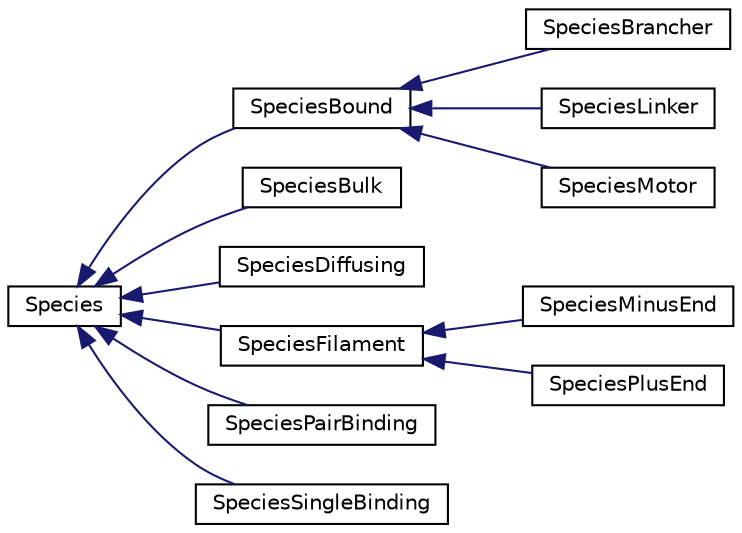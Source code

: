 digraph "Graphical Class Hierarchy"
{
 // INTERACTIVE_SVG=YES
  edge [fontname="Helvetica",fontsize="10",labelfontname="Helvetica",labelfontsize="10"];
  node [fontname="Helvetica",fontsize="10",shape=record];
  rankdir="LR";
  Node0 [label="Species",height=0.2,width=0.4,color="black", fillcolor="white", style="filled",URL="$classSpecies.html",tooltip="Represents chemical molecules, tracks their copy number and can be used in Reactions. "];
  Node0 -> Node1 [dir="back",color="midnightblue",fontsize="10",style="solid",fontname="Helvetica"];
  Node1 [label="SpeciesBound",height=0.2,width=0.4,color="black", fillcolor="white", style="filled",URL="$classSpeciesBound.html",tooltip="Used for species that can be bound to a Filament. "];
  Node1 -> Node2 [dir="back",color="midnightblue",fontsize="10",style="solid",fontname="Helvetica"];
  Node2 [label="SpeciesBrancher",height=0.2,width=0.4,color="black", fillcolor="white", style="filled",URL="$classSpeciesBrancher.html",tooltip="Used for species that can be bound to a Filament. "];
  Node1 -> Node3 [dir="back",color="midnightblue",fontsize="10",style="solid",fontname="Helvetica"];
  Node3 [label="SpeciesLinker",height=0.2,width=0.4,color="black", fillcolor="white", style="filled",URL="$classSpeciesLinker.html",tooltip="Used for species that can be bound to a Filament. "];
  Node1 -> Node4 [dir="back",color="midnightblue",fontsize="10",style="solid",fontname="Helvetica"];
  Node4 [label="SpeciesMotor",height=0.2,width=0.4,color="black", fillcolor="white", style="filled",URL="$classSpeciesMotor.html",tooltip="Used for species that can be bound to a Filament. "];
  Node0 -> Node5 [dir="back",color="midnightblue",fontsize="10",style="solid",fontname="Helvetica"];
  Node5 [label="SpeciesBulk",height=0.2,width=0.4,color="black", fillcolor="white", style="filled",URL="$classSpeciesBulk.html",tooltip="Used for species without spatial information (i.e. well-mixed in the container) "];
  Node0 -> Node6 [dir="back",color="midnightblue",fontsize="10",style="solid",fontname="Helvetica"];
  Node6 [label="SpeciesDiffusing",height=0.2,width=0.4,color="black", fillcolor="white", style="filled",URL="$classSpeciesDiffusing.html",tooltip="Used for species which can move spatially from one compartment to the neighboring one (i..."];
  Node0 -> Node7 [dir="back",color="midnightblue",fontsize="10",style="solid",fontname="Helvetica"];
  Node7 [label="SpeciesFilament",height=0.2,width=0.4,color="black", fillcolor="white", style="filled",URL="$classSpeciesFilament.html",tooltip="Used for species that can be in a Filament. "];
  Node7 -> Node8 [dir="back",color="midnightblue",fontsize="10",style="solid",fontname="Helvetica"];
  Node8 [label="SpeciesMinusEnd",height=0.2,width=0.4,color="black", fillcolor="white", style="filled",URL="$classSpeciesMinusEnd.html",tooltip="Used for a minus end species on a Filament. "];
  Node7 -> Node9 [dir="back",color="midnightblue",fontsize="10",style="solid",fontname="Helvetica"];
  Node9 [label="SpeciesPlusEnd",height=0.2,width=0.4,color="black", fillcolor="white", style="filled",URL="$classSpeciesPlusEnd.html",tooltip="Used for a plus end species on a Filament. "];
  Node0 -> Node10 [dir="back",color="midnightblue",fontsize="10",style="solid",fontname="Helvetica"];
  Node10 [label="SpeciesPairBinding",height=0.2,width=0.4,color="black", fillcolor="white", style="filled",URL="$classSpeciesPairBinding.html",tooltip="Used to represent a pair binding site in a compartment. "];
  Node0 -> Node11 [dir="back",color="midnightblue",fontsize="10",style="solid",fontname="Helvetica"];
  Node11 [label="SpeciesSingleBinding",height=0.2,width=0.4,color="black", fillcolor="white", style="filled",URL="$classSpeciesSingleBinding.html",tooltip="Used to represent a single binding site in a compartment. "];
}
